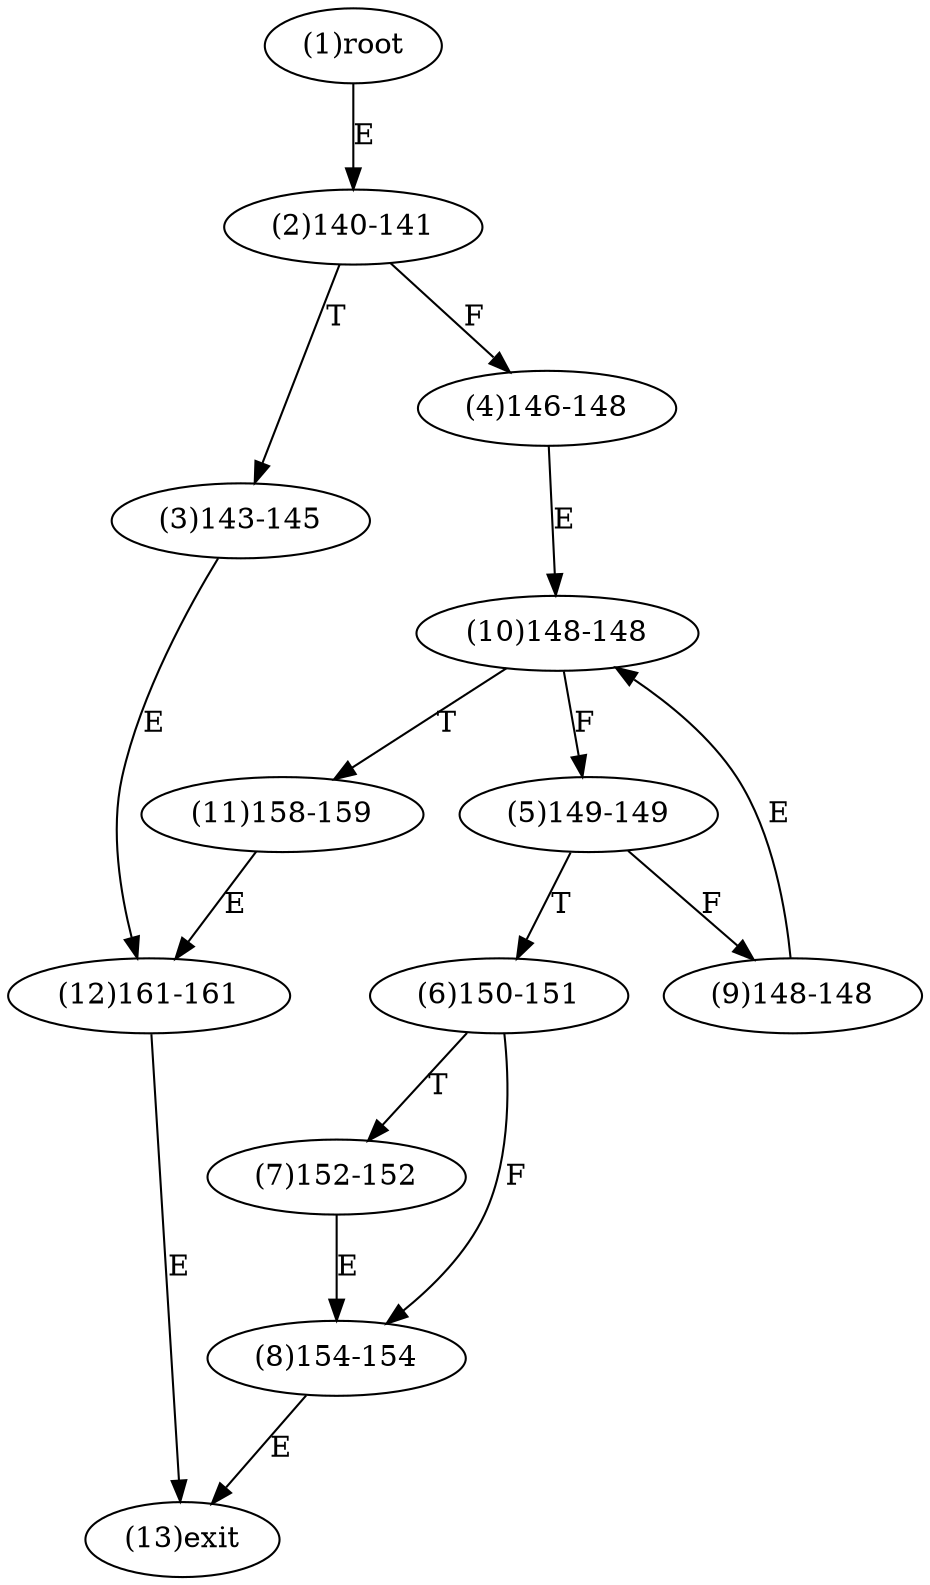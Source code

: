 digraph "" { 
1[ label="(1)root"];
2[ label="(2)140-141"];
3[ label="(3)143-145"];
4[ label="(4)146-148"];
5[ label="(5)149-149"];
6[ label="(6)150-151"];
7[ label="(7)152-152"];
8[ label="(8)154-154"];
9[ label="(9)148-148"];
10[ label="(10)148-148"];
11[ label="(11)158-159"];
12[ label="(12)161-161"];
13[ label="(13)exit"];
1->2[ label="E"];
2->4[ label="F"];
2->3[ label="T"];
3->12[ label="E"];
4->10[ label="E"];
5->9[ label="F"];
5->6[ label="T"];
6->8[ label="F"];
6->7[ label="T"];
7->8[ label="E"];
8->13[ label="E"];
9->10[ label="E"];
10->5[ label="F"];
10->11[ label="T"];
11->12[ label="E"];
12->13[ label="E"];
}